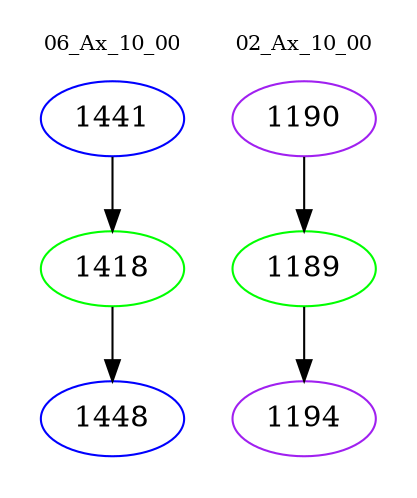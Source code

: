 digraph{
subgraph cluster_0 {
color = white
label = "06_Ax_10_00";
fontsize=10;
T0_1441 [label="1441", color="blue"]
T0_1441 -> T0_1418 [color="black"]
T0_1418 [label="1418", color="green"]
T0_1418 -> T0_1448 [color="black"]
T0_1448 [label="1448", color="blue"]
}
subgraph cluster_1 {
color = white
label = "02_Ax_10_00";
fontsize=10;
T1_1190 [label="1190", color="purple"]
T1_1190 -> T1_1189 [color="black"]
T1_1189 [label="1189", color="green"]
T1_1189 -> T1_1194 [color="black"]
T1_1194 [label="1194", color="purple"]
}
}
